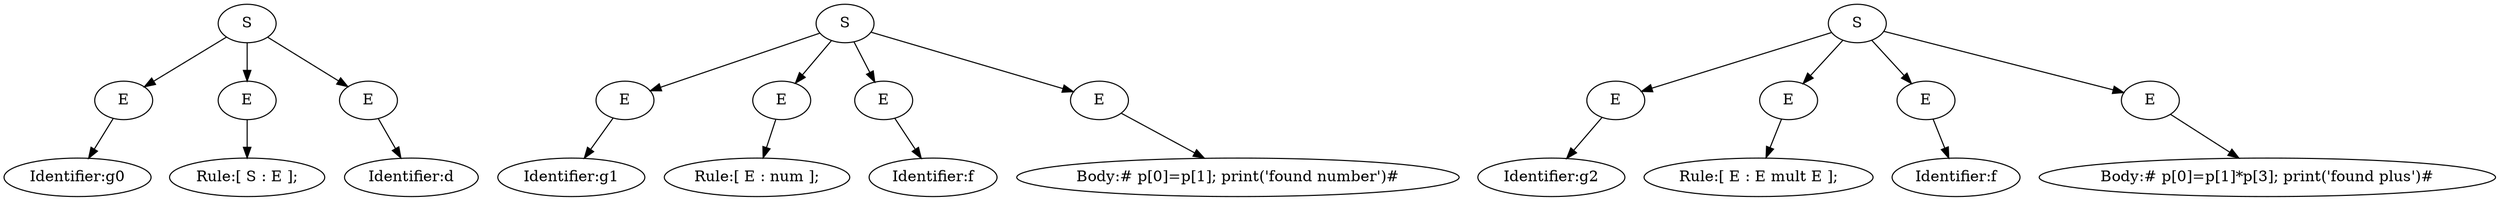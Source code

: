 digraph G { ordering=out 
n0 [ label = "Identifier:g0"];
n1 [ label = "E"];
n1->n0;
n2 [ label = "Rule:[ S : E ];"];
n3 [ label = "E"];
n3->n2;
n4 [ label = "Identifier:d"];
n5 [ label = "E"];
n5->n4;
n6 [ label = "S"];
n6->n1;
n6->n3;
n6->n5;
n7 [ label = "Identifier:g1"];
n8 [ label = "E"];
n8->n7;
n9 [ label = "Rule:[ E : num ];"];
n10 [ label = "E"];
n10->n9;
n11 [ label = "Identifier:f"];
n12 [ label = "E"];
n12->n11;
n13 [ label = "Body:# p[0]=p[1]; print('found number')#"];
n14 [ label = "E"];
n14->n13;
n15 [ label = "S"];
n15->n8;
n15->n10;
n15->n12;
n15->n14;
n16 [ label = "Identifier:g2"];
n17 [ label = "E"];
n17->n16;
n18 [ label = "Rule:[ E : E mult E ];"];
n19 [ label = "E"];
n19->n18;
n20 [ label = "Identifier:f"];
n21 [ label = "E"];
n21->n20;
n22 [ label = "Body:# p[0]=p[1]*p[3]; print('found plus')#"];
n23 [ label = "E"];
n23->n22;
n24 [ label = "S"];
n24->n17;
n24->n19;
n24->n21;
n24->n23;
}